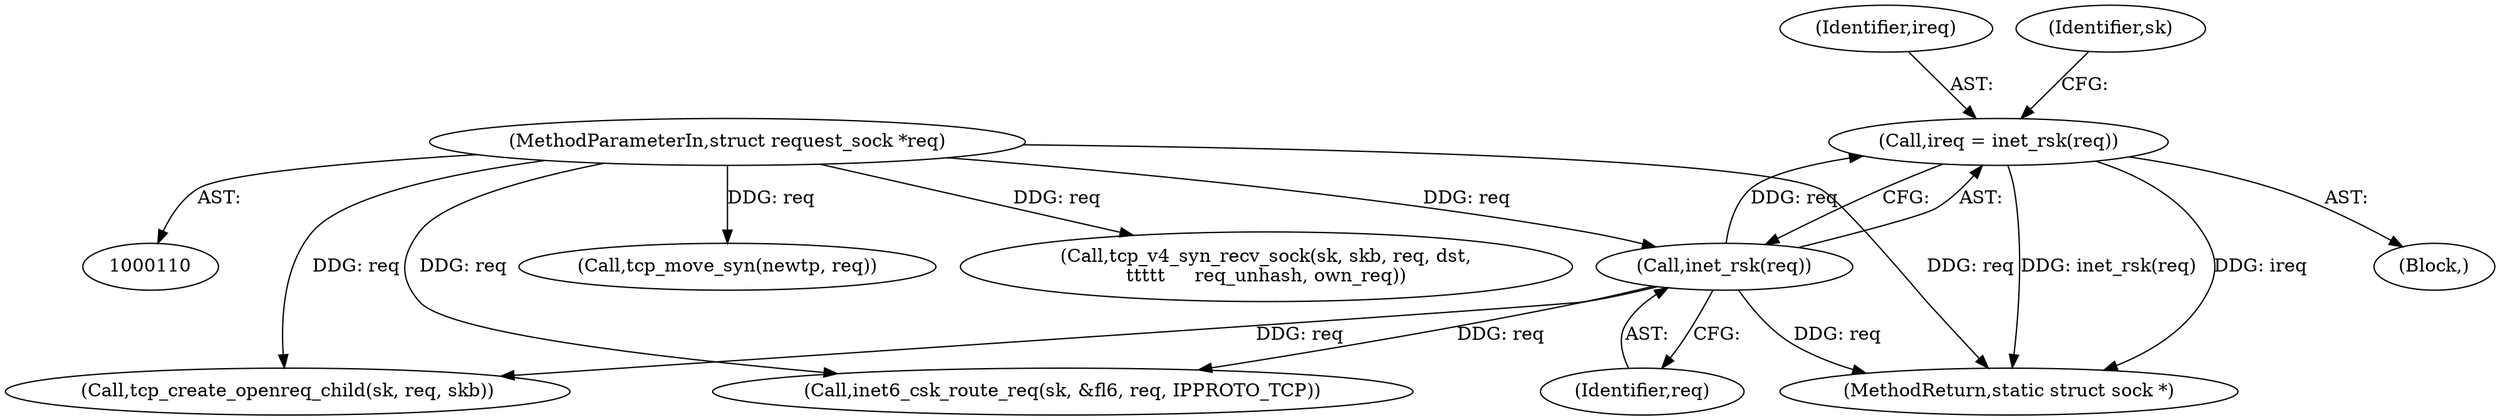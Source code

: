 digraph "0_linux_45f6fad84cc305103b28d73482b344d7f5b76f39_17@pointer" {
"1000270" [label="(Call,ireq = inet_rsk(req))"];
"1000272" [label="(Call,inet_rsk(req))"];
"1000113" [label="(MethodParameterIn,struct request_sock *req)"];
"1000270" [label="(Call,ireq = inet_rsk(req))"];
"1000646" [label="(MethodReturn,static struct sock *)"];
"1000271" [label="(Identifier,ireq)"];
"1000592" [label="(Call,tcp_move_syn(newtp, req))"];
"1000117" [label="(Block,)"];
"1000272" [label="(Call,inet_rsk(req))"];
"1000273" [label="(Identifier,req)"];
"1000296" [label="(Call,tcp_create_openreq_child(sk, req, skb))"];
"1000276" [label="(Identifier,sk)"];
"1000113" [label="(MethodParameterIn,struct request_sock *req)"];
"1000284" [label="(Call,inet6_csk_route_req(sk, &fl6, req, IPPROTO_TCP))"];
"1000142" [label="(Call,tcp_v4_syn_recv_sock(sk, skb, req, dst,\n\t\t\t\t\t     req_unhash, own_req))"];
"1000270" -> "1000117"  [label="AST: "];
"1000270" -> "1000272"  [label="CFG: "];
"1000271" -> "1000270"  [label="AST: "];
"1000272" -> "1000270"  [label="AST: "];
"1000276" -> "1000270"  [label="CFG: "];
"1000270" -> "1000646"  [label="DDG: inet_rsk(req)"];
"1000270" -> "1000646"  [label="DDG: ireq"];
"1000272" -> "1000270"  [label="DDG: req"];
"1000272" -> "1000273"  [label="CFG: "];
"1000273" -> "1000272"  [label="AST: "];
"1000272" -> "1000646"  [label="DDG: req"];
"1000113" -> "1000272"  [label="DDG: req"];
"1000272" -> "1000284"  [label="DDG: req"];
"1000272" -> "1000296"  [label="DDG: req"];
"1000113" -> "1000110"  [label="AST: "];
"1000113" -> "1000646"  [label="DDG: req"];
"1000113" -> "1000142"  [label="DDG: req"];
"1000113" -> "1000284"  [label="DDG: req"];
"1000113" -> "1000296"  [label="DDG: req"];
"1000113" -> "1000592"  [label="DDG: req"];
}
